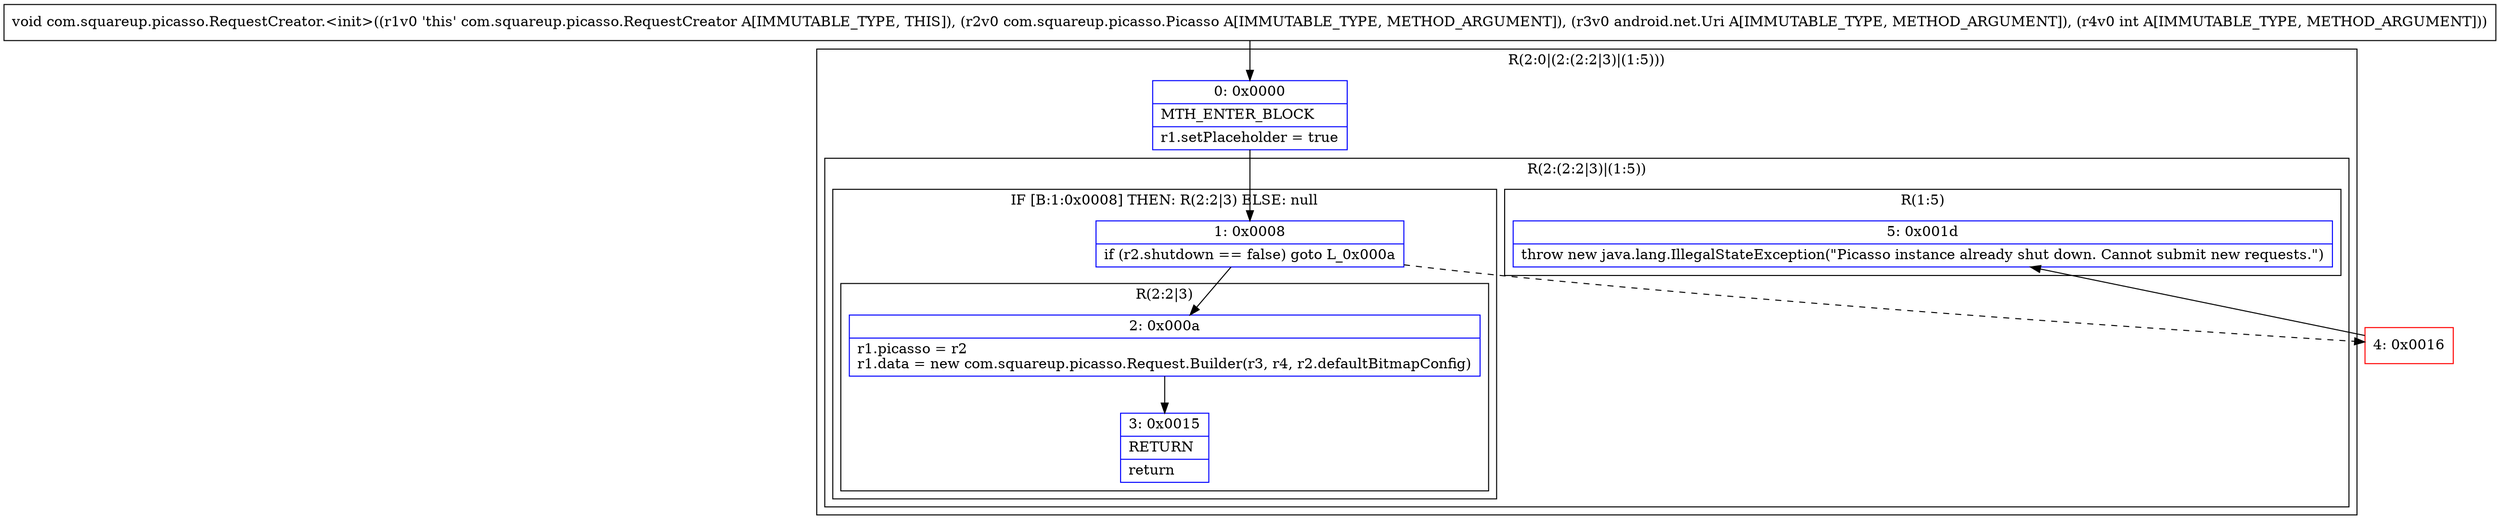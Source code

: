 digraph "CFG forcom.squareup.picasso.RequestCreator.\<init\>(Lcom\/squareup\/picasso\/Picasso;Landroid\/net\/Uri;I)V" {
subgraph cluster_Region_1223150516 {
label = "R(2:0|(2:(2:2|3)|(1:5)))";
node [shape=record,color=blue];
Node_0 [shape=record,label="{0\:\ 0x0000|MTH_ENTER_BLOCK\l|r1.setPlaceholder = true\l}"];
subgraph cluster_Region_1597214378 {
label = "R(2:(2:2|3)|(1:5))";
node [shape=record,color=blue];
subgraph cluster_IfRegion_985311335 {
label = "IF [B:1:0x0008] THEN: R(2:2|3) ELSE: null";
node [shape=record,color=blue];
Node_1 [shape=record,label="{1\:\ 0x0008|if (r2.shutdown == false) goto L_0x000a\l}"];
subgraph cluster_Region_855704944 {
label = "R(2:2|3)";
node [shape=record,color=blue];
Node_2 [shape=record,label="{2\:\ 0x000a|r1.picasso = r2\lr1.data = new com.squareup.picasso.Request.Builder(r3, r4, r2.defaultBitmapConfig)\l}"];
Node_3 [shape=record,label="{3\:\ 0x0015|RETURN\l|return\l}"];
}
}
subgraph cluster_Region_1171116751 {
label = "R(1:5)";
node [shape=record,color=blue];
Node_5 [shape=record,label="{5\:\ 0x001d|throw new java.lang.IllegalStateException(\"Picasso instance already shut down. Cannot submit new requests.\")\l}"];
}
}
}
Node_4 [shape=record,color=red,label="{4\:\ 0x0016}"];
MethodNode[shape=record,label="{void com.squareup.picasso.RequestCreator.\<init\>((r1v0 'this' com.squareup.picasso.RequestCreator A[IMMUTABLE_TYPE, THIS]), (r2v0 com.squareup.picasso.Picasso A[IMMUTABLE_TYPE, METHOD_ARGUMENT]), (r3v0 android.net.Uri A[IMMUTABLE_TYPE, METHOD_ARGUMENT]), (r4v0 int A[IMMUTABLE_TYPE, METHOD_ARGUMENT])) }"];
MethodNode -> Node_0;
Node_0 -> Node_1;
Node_1 -> Node_2;
Node_1 -> Node_4[style=dashed];
Node_2 -> Node_3;
Node_4 -> Node_5;
}

